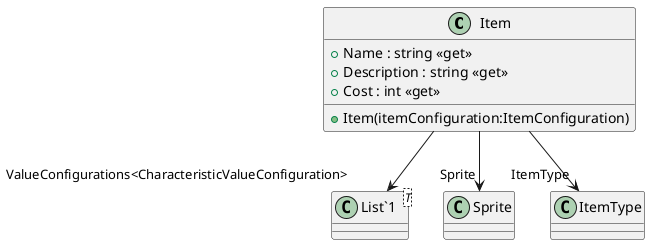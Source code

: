 @startuml
class Item {
    + Name : string <<get>>
    + Description : string <<get>>
    + Cost : int <<get>>
    + Item(itemConfiguration:ItemConfiguration)
}
class "List`1"<T> {
}
Item --> "Sprite" Sprite
Item --> "ItemType" ItemType
Item --> "ValueConfigurations<CharacteristicValueConfiguration>" "List`1"
@enduml
